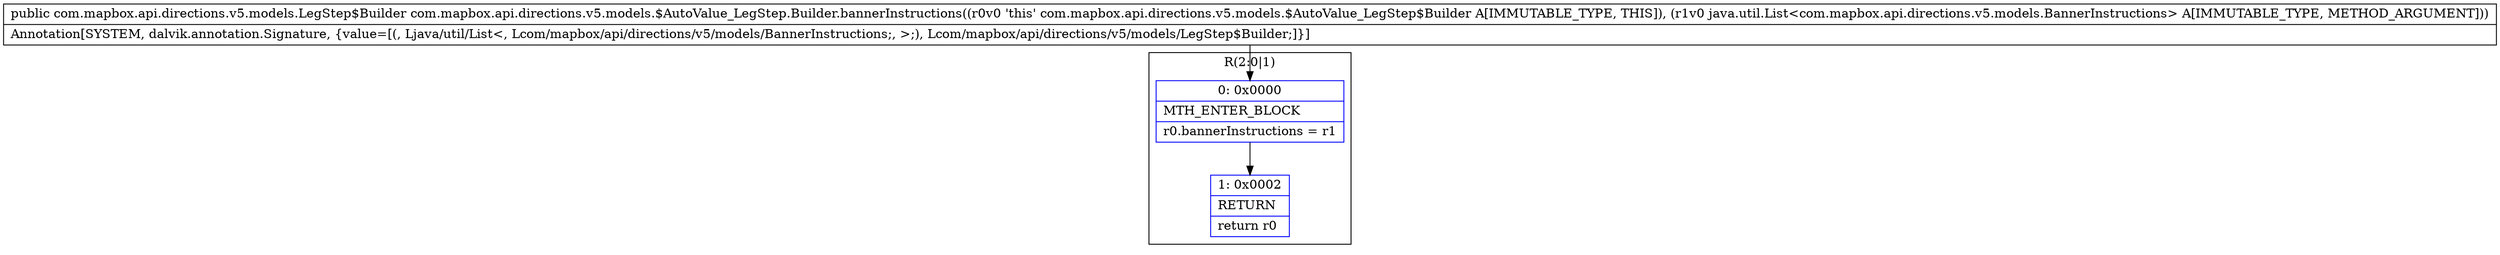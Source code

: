 digraph "CFG forcom.mapbox.api.directions.v5.models.$AutoValue_LegStep.Builder.bannerInstructions(Ljava\/util\/List;)Lcom\/mapbox\/api\/directions\/v5\/models\/LegStep$Builder;" {
subgraph cluster_Region_1076469426 {
label = "R(2:0|1)";
node [shape=record,color=blue];
Node_0 [shape=record,label="{0\:\ 0x0000|MTH_ENTER_BLOCK\l|r0.bannerInstructions = r1\l}"];
Node_1 [shape=record,label="{1\:\ 0x0002|RETURN\l|return r0\l}"];
}
MethodNode[shape=record,label="{public com.mapbox.api.directions.v5.models.LegStep$Builder com.mapbox.api.directions.v5.models.$AutoValue_LegStep.Builder.bannerInstructions((r0v0 'this' com.mapbox.api.directions.v5.models.$AutoValue_LegStep$Builder A[IMMUTABLE_TYPE, THIS]), (r1v0 java.util.List\<com.mapbox.api.directions.v5.models.BannerInstructions\> A[IMMUTABLE_TYPE, METHOD_ARGUMENT]))  | Annotation[SYSTEM, dalvik.annotation.Signature, \{value=[(, Ljava\/util\/List\<, Lcom\/mapbox\/api\/directions\/v5\/models\/BannerInstructions;, \>;), Lcom\/mapbox\/api\/directions\/v5\/models\/LegStep$Builder;]\}]\l}"];
MethodNode -> Node_0;
Node_0 -> Node_1;
}

